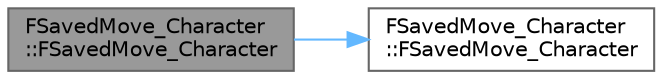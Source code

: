 digraph "FSavedMove_Character::FSavedMove_Character"
{
 // INTERACTIVE_SVG=YES
 // LATEX_PDF_SIZE
  bgcolor="transparent";
  edge [fontname=Helvetica,fontsize=10,labelfontname=Helvetica,labelfontsize=10];
  node [fontname=Helvetica,fontsize=10,shape=box,height=0.2,width=0.4];
  rankdir="LR";
  Node1 [id="Node000001",label="FSavedMove_Character\l::FSavedMove_Character",height=0.2,width=0.4,color="gray40", fillcolor="grey60", style="filled", fontcolor="black",tooltip=" "];
  Node1 -> Node2 [id="edge1_Node000001_Node000002",color="steelblue1",style="solid",tooltip=" "];
  Node2 [id="Node000002",label="FSavedMove_Character\l::FSavedMove_Character",height=0.2,width=0.4,color="grey40", fillcolor="white", style="filled",URL="$d7/deb/classFSavedMove__Character.html#afcaffe52a5132e943fbfa7675bdb1ec1",tooltip=" "];
}
